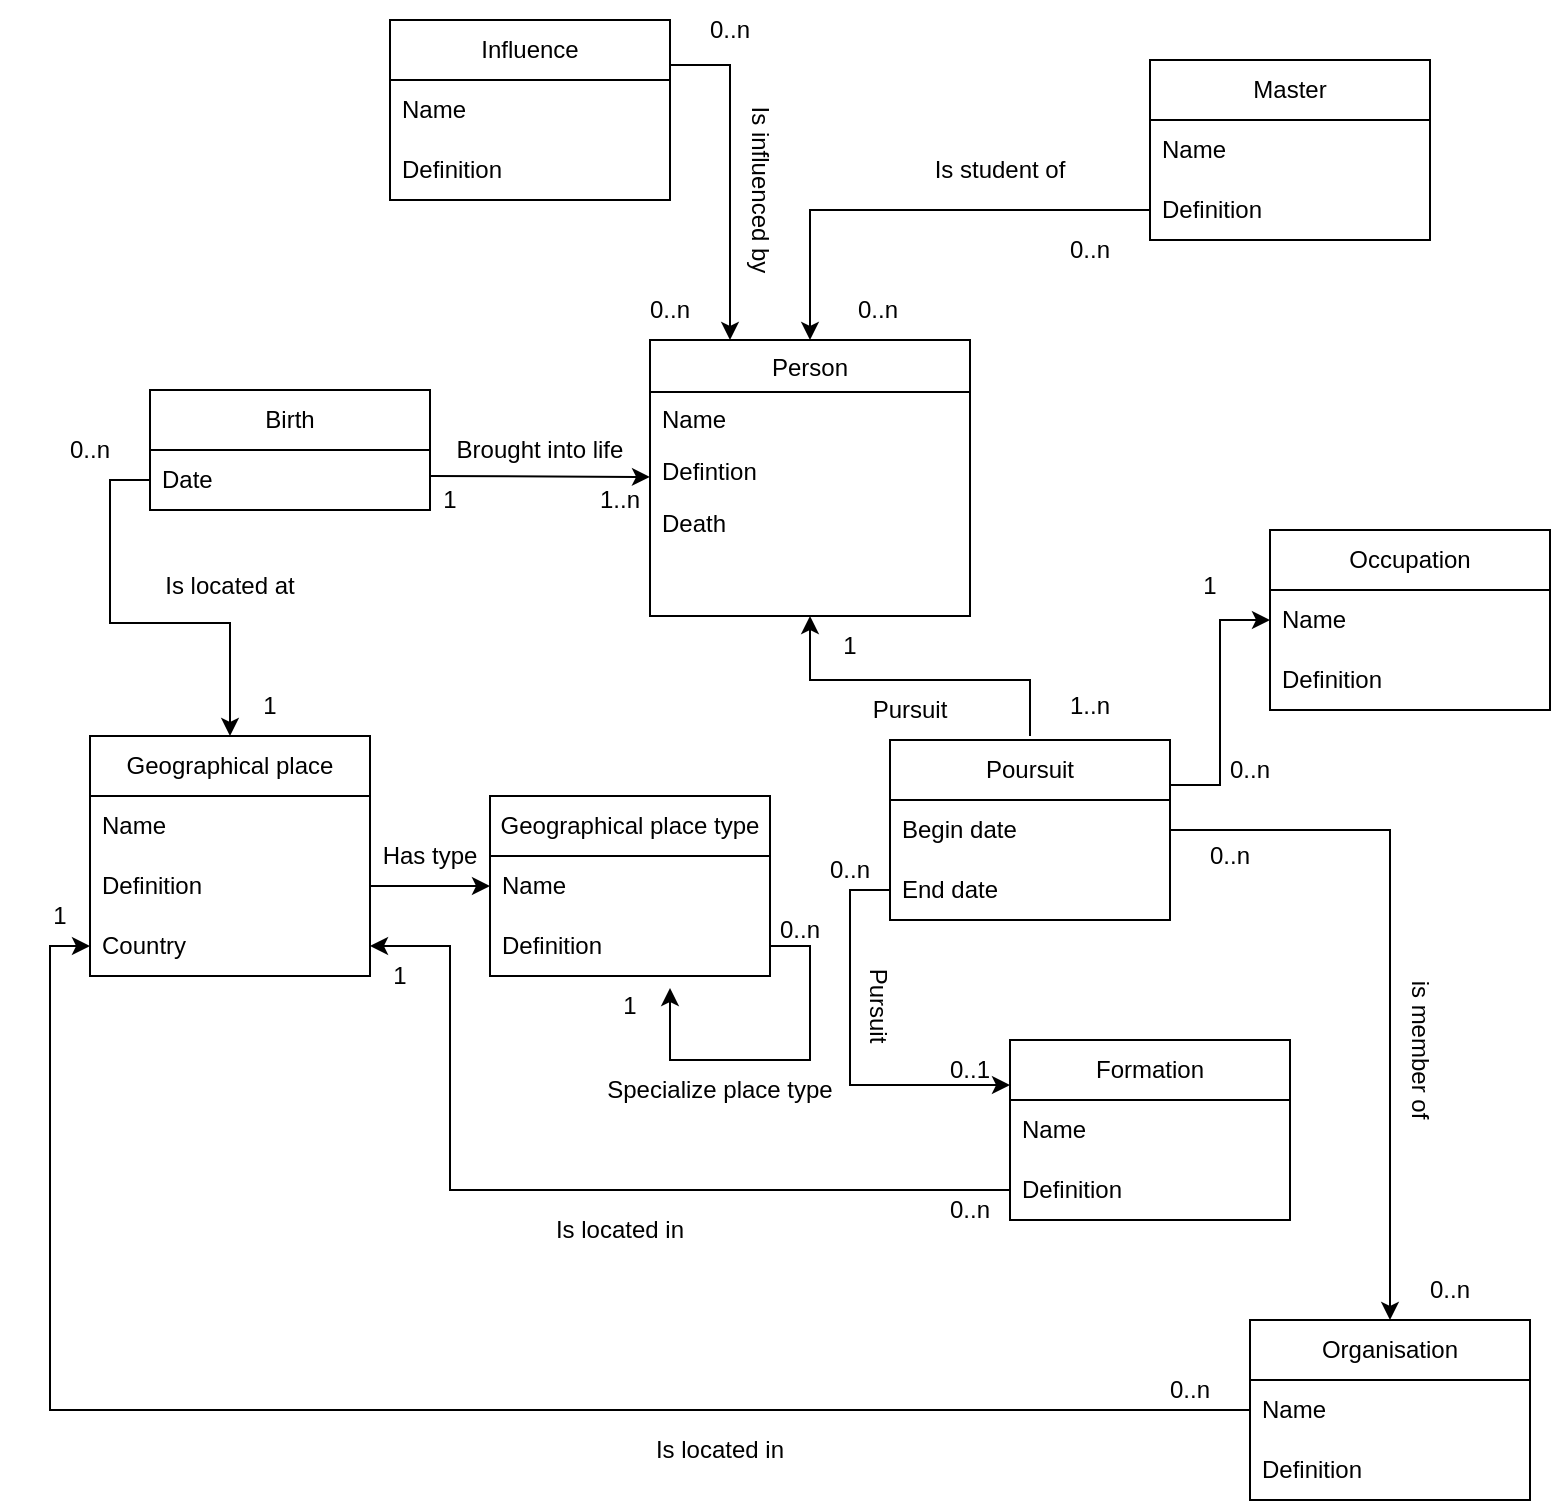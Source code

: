 <mxfile version="20.5.3" type="github">
  <diagram id="C5RBs43oDa-KdzZeNtuy" name="Page-1">
    <mxGraphModel dx="996" dy="618" grid="1" gridSize="10" guides="1" tooltips="1" connect="1" arrows="1" fold="1" page="1" pageScale="1" pageWidth="827" pageHeight="1169" math="0" shadow="0">
      <root>
        <mxCell id="WIyWlLk6GJQsqaUBKTNV-0" />
        <mxCell id="WIyWlLk6GJQsqaUBKTNV-1" parent="WIyWlLk6GJQsqaUBKTNV-0" />
        <mxCell id="zkfFHV4jXpPFQw0GAbJ--0" value="Person" style="swimlane;fontStyle=0;align=center;verticalAlign=top;childLayout=stackLayout;horizontal=1;startSize=26;horizontalStack=0;resizeParent=1;resizeLast=0;collapsible=1;marginBottom=0;rounded=0;shadow=0;strokeWidth=1;" parent="WIyWlLk6GJQsqaUBKTNV-1" vertex="1">
          <mxGeometry x="330" y="250" width="160" height="138" as="geometry">
            <mxRectangle x="230" y="140" width="160" height="26" as="alternateBounds" />
          </mxGeometry>
        </mxCell>
        <mxCell id="zkfFHV4jXpPFQw0GAbJ--1" value="Name" style="text;align=left;verticalAlign=top;spacingLeft=4;spacingRight=4;overflow=hidden;rotatable=0;points=[[0,0.5],[1,0.5]];portConstraint=eastwest;" parent="zkfFHV4jXpPFQw0GAbJ--0" vertex="1">
          <mxGeometry y="26" width="160" height="26" as="geometry" />
        </mxCell>
        <mxCell id="zkfFHV4jXpPFQw0GAbJ--3" value="Defintion" style="text;align=left;verticalAlign=top;spacingLeft=4;spacingRight=4;overflow=hidden;rotatable=0;points=[[0,0.5],[1,0.5]];portConstraint=eastwest;rounded=0;shadow=0;html=0;" parent="zkfFHV4jXpPFQw0GAbJ--0" vertex="1">
          <mxGeometry y="52" width="160" height="26" as="geometry" />
        </mxCell>
        <mxCell id="2s9Rm8yw0VAhbPQkRF94-69" value="Death" style="text;align=left;verticalAlign=top;spacingLeft=4;spacingRight=4;overflow=hidden;rotatable=0;points=[[0,0.5],[1,0.5]];portConstraint=eastwest;rounded=0;shadow=0;html=0;" vertex="1" parent="zkfFHV4jXpPFQw0GAbJ--0">
          <mxGeometry y="78" width="160" height="26" as="geometry" />
        </mxCell>
        <mxCell id="2s9Rm8yw0VAhbPQkRF94-0" value="" style="endArrow=classic;html=1;rounded=0;" edge="1" parent="WIyWlLk6GJQsqaUBKTNV-1">
          <mxGeometry width="50" height="50" relative="1" as="geometry">
            <mxPoint x="220" y="318" as="sourcePoint" />
            <mxPoint x="330" y="318.47" as="targetPoint" />
          </mxGeometry>
        </mxCell>
        <mxCell id="2s9Rm8yw0VAhbPQkRF94-10" value="Brought into life" style="text;html=1;strokeColor=none;fillColor=none;align=center;verticalAlign=middle;whiteSpace=wrap;rounded=0;" vertex="1" parent="WIyWlLk6GJQsqaUBKTNV-1">
          <mxGeometry x="210" y="290" width="130" height="30" as="geometry" />
        </mxCell>
        <mxCell id="2s9Rm8yw0VAhbPQkRF94-11" value="1" style="text;html=1;strokeColor=none;fillColor=none;align=center;verticalAlign=middle;whiteSpace=wrap;rounded=0;" vertex="1" parent="WIyWlLk6GJQsqaUBKTNV-1">
          <mxGeometry x="210" y="320" width="40" height="20" as="geometry" />
        </mxCell>
        <mxCell id="2s9Rm8yw0VAhbPQkRF94-13" value="1..n" style="text;html=1;strokeColor=none;fillColor=none;align=center;verticalAlign=middle;whiteSpace=wrap;rounded=0;" vertex="1" parent="WIyWlLk6GJQsqaUBKTNV-1">
          <mxGeometry x="290" y="315" width="50" height="30" as="geometry" />
        </mxCell>
        <mxCell id="2s9Rm8yw0VAhbPQkRF94-14" value="Birth" style="swimlane;fontStyle=0;childLayout=stackLayout;horizontal=1;startSize=30;horizontalStack=0;resizeParent=1;resizeParentMax=0;resizeLast=0;collapsible=1;marginBottom=0;whiteSpace=wrap;html=1;" vertex="1" parent="WIyWlLk6GJQsqaUBKTNV-1">
          <mxGeometry x="80" y="275" width="140" height="60" as="geometry" />
        </mxCell>
        <mxCell id="2s9Rm8yw0VAhbPQkRF94-51" value="Date" style="text;strokeColor=none;fillColor=none;align=left;verticalAlign=middle;spacingLeft=4;spacingRight=4;overflow=hidden;points=[[0,0.5],[1,0.5]];portConstraint=eastwest;rotatable=0;whiteSpace=wrap;html=1;" vertex="1" parent="2s9Rm8yw0VAhbPQkRF94-14">
          <mxGeometry y="30" width="140" height="30" as="geometry" />
        </mxCell>
        <mxCell id="2s9Rm8yw0VAhbPQkRF94-80" style="edgeStyle=orthogonalEdgeStyle;rounded=0;orthogonalLoop=1;jettySize=auto;html=1;exitX=1;exitY=0.25;exitDx=0;exitDy=0;entryX=0;entryY=0.5;entryDx=0;entryDy=0;" edge="1" parent="WIyWlLk6GJQsqaUBKTNV-1" source="2s9Rm8yw0VAhbPQkRF94-18" target="2s9Rm8yw0VAhbPQkRF94-35">
          <mxGeometry relative="1" as="geometry" />
        </mxCell>
        <mxCell id="2s9Rm8yw0VAhbPQkRF94-18" value="Poursuit" style="swimlane;fontStyle=0;childLayout=stackLayout;horizontal=1;startSize=30;horizontalStack=0;resizeParent=1;resizeParentMax=0;resizeLast=0;collapsible=1;marginBottom=0;whiteSpace=wrap;html=1;" vertex="1" parent="WIyWlLk6GJQsqaUBKTNV-1">
          <mxGeometry x="450" y="450" width="140" height="90" as="geometry" />
        </mxCell>
        <mxCell id="2s9Rm8yw0VAhbPQkRF94-19" value="Begin date" style="text;strokeColor=none;fillColor=none;align=left;verticalAlign=middle;spacingLeft=4;spacingRight=4;overflow=hidden;points=[[0,0.5],[1,0.5]];portConstraint=eastwest;rotatable=0;whiteSpace=wrap;html=1;" vertex="1" parent="2s9Rm8yw0VAhbPQkRF94-18">
          <mxGeometry y="30" width="140" height="30" as="geometry" />
        </mxCell>
        <mxCell id="2s9Rm8yw0VAhbPQkRF94-20" value="End date" style="text;strokeColor=none;fillColor=none;align=left;verticalAlign=middle;spacingLeft=4;spacingRight=4;overflow=hidden;points=[[0,0.5],[1,0.5]];portConstraint=eastwest;rotatable=0;whiteSpace=wrap;html=1;" vertex="1" parent="2s9Rm8yw0VAhbPQkRF94-18">
          <mxGeometry y="60" width="140" height="30" as="geometry" />
        </mxCell>
        <mxCell id="2s9Rm8yw0VAhbPQkRF94-23" value="Pursuit" style="text;html=1;strokeColor=none;fillColor=none;align=center;verticalAlign=middle;whiteSpace=wrap;rounded=0;" vertex="1" parent="WIyWlLk6GJQsqaUBKTNV-1">
          <mxGeometry x="430" y="420" width="60" height="30" as="geometry" />
        </mxCell>
        <mxCell id="2s9Rm8yw0VAhbPQkRF94-29" style="edgeStyle=orthogonalEdgeStyle;rounded=0;orthogonalLoop=1;jettySize=auto;html=1;exitX=0;exitY=1;exitDx=0;exitDy=0;entryX=0.5;entryY=1;entryDx=0;entryDy=0;" edge="1" parent="WIyWlLk6GJQsqaUBKTNV-1" source="2s9Rm8yw0VAhbPQkRF94-28" target="zkfFHV4jXpPFQw0GAbJ--0">
          <mxGeometry relative="1" as="geometry">
            <Array as="points">
              <mxPoint x="520" y="420" />
              <mxPoint x="410" y="420" />
            </Array>
          </mxGeometry>
        </mxCell>
        <mxCell id="2s9Rm8yw0VAhbPQkRF94-28" value="1..n" style="text;html=1;strokeColor=none;fillColor=none;align=center;verticalAlign=middle;whiteSpace=wrap;rounded=0;" vertex="1" parent="WIyWlLk6GJQsqaUBKTNV-1">
          <mxGeometry x="520" y="418" width="60" height="30" as="geometry" />
        </mxCell>
        <mxCell id="2s9Rm8yw0VAhbPQkRF94-32" value="1" style="text;html=1;strokeColor=none;fillColor=none;align=center;verticalAlign=middle;whiteSpace=wrap;rounded=0;" vertex="1" parent="WIyWlLk6GJQsqaUBKTNV-1">
          <mxGeometry x="400" y="388" width="60" height="30" as="geometry" />
        </mxCell>
        <mxCell id="2s9Rm8yw0VAhbPQkRF94-34" value="Occupation" style="swimlane;fontStyle=0;childLayout=stackLayout;horizontal=1;startSize=30;horizontalStack=0;resizeParent=1;resizeParentMax=0;resizeLast=0;collapsible=1;marginBottom=0;whiteSpace=wrap;html=1;" vertex="1" parent="WIyWlLk6GJQsqaUBKTNV-1">
          <mxGeometry x="640" y="345" width="140" height="90" as="geometry" />
        </mxCell>
        <mxCell id="2s9Rm8yw0VAhbPQkRF94-35" value="Name" style="text;strokeColor=none;fillColor=none;align=left;verticalAlign=middle;spacingLeft=4;spacingRight=4;overflow=hidden;points=[[0,0.5],[1,0.5]];portConstraint=eastwest;rotatable=0;whiteSpace=wrap;html=1;" vertex="1" parent="2s9Rm8yw0VAhbPQkRF94-34">
          <mxGeometry y="30" width="140" height="30" as="geometry" />
        </mxCell>
        <mxCell id="2s9Rm8yw0VAhbPQkRF94-36" value="Definition" style="text;strokeColor=none;fillColor=none;align=left;verticalAlign=middle;spacingLeft=4;spacingRight=4;overflow=hidden;points=[[0,0.5],[1,0.5]];portConstraint=eastwest;rotatable=0;whiteSpace=wrap;html=1;" vertex="1" parent="2s9Rm8yw0VAhbPQkRF94-34">
          <mxGeometry y="60" width="140" height="30" as="geometry" />
        </mxCell>
        <mxCell id="2s9Rm8yw0VAhbPQkRF94-38" value="Organisation" style="swimlane;fontStyle=0;childLayout=stackLayout;horizontal=1;startSize=30;horizontalStack=0;resizeParent=1;resizeParentMax=0;resizeLast=0;collapsible=1;marginBottom=0;whiteSpace=wrap;html=1;" vertex="1" parent="WIyWlLk6GJQsqaUBKTNV-1">
          <mxGeometry x="630" y="740" width="140" height="90" as="geometry" />
        </mxCell>
        <mxCell id="2s9Rm8yw0VAhbPQkRF94-39" value="Name" style="text;strokeColor=none;fillColor=none;align=left;verticalAlign=middle;spacingLeft=4;spacingRight=4;overflow=hidden;points=[[0,0.5],[1,0.5]];portConstraint=eastwest;rotatable=0;whiteSpace=wrap;html=1;" vertex="1" parent="2s9Rm8yw0VAhbPQkRF94-38">
          <mxGeometry y="30" width="140" height="30" as="geometry" />
        </mxCell>
        <mxCell id="2s9Rm8yw0VAhbPQkRF94-40" value="Definition" style="text;strokeColor=none;fillColor=none;align=left;verticalAlign=middle;spacingLeft=4;spacingRight=4;overflow=hidden;points=[[0,0.5],[1,0.5]];portConstraint=eastwest;rotatable=0;whiteSpace=wrap;html=1;" vertex="1" parent="2s9Rm8yw0VAhbPQkRF94-38">
          <mxGeometry y="60" width="140" height="30" as="geometry" />
        </mxCell>
        <mxCell id="2s9Rm8yw0VAhbPQkRF94-42" style="edgeStyle=orthogonalEdgeStyle;rounded=0;orthogonalLoop=1;jettySize=auto;html=1;exitX=1;exitY=0.5;exitDx=0;exitDy=0;entryX=0.5;entryY=0;entryDx=0;entryDy=0;" edge="1" parent="WIyWlLk6GJQsqaUBKTNV-1" source="2s9Rm8yw0VAhbPQkRF94-19" target="2s9Rm8yw0VAhbPQkRF94-38">
          <mxGeometry relative="1" as="geometry" />
        </mxCell>
        <mxCell id="2s9Rm8yw0VAhbPQkRF94-44" value="Geographical place" style="swimlane;fontStyle=0;childLayout=stackLayout;horizontal=1;startSize=30;horizontalStack=0;resizeParent=1;resizeParentMax=0;resizeLast=0;collapsible=1;marginBottom=0;whiteSpace=wrap;html=1;" vertex="1" parent="WIyWlLk6GJQsqaUBKTNV-1">
          <mxGeometry x="50" y="448" width="140" height="120" as="geometry" />
        </mxCell>
        <mxCell id="2s9Rm8yw0VAhbPQkRF94-45" value="Name" style="text;strokeColor=none;fillColor=none;align=left;verticalAlign=middle;spacingLeft=4;spacingRight=4;overflow=hidden;points=[[0,0.5],[1,0.5]];portConstraint=eastwest;rotatable=0;whiteSpace=wrap;html=1;" vertex="1" parent="2s9Rm8yw0VAhbPQkRF94-44">
          <mxGeometry y="30" width="140" height="30" as="geometry" />
        </mxCell>
        <mxCell id="2s9Rm8yw0VAhbPQkRF94-46" value="&lt;div&gt;Definition&lt;/div&gt;" style="text;strokeColor=none;fillColor=none;align=left;verticalAlign=middle;spacingLeft=4;spacingRight=4;overflow=hidden;points=[[0,0.5],[1,0.5]];portConstraint=eastwest;rotatable=0;whiteSpace=wrap;html=1;" vertex="1" parent="2s9Rm8yw0VAhbPQkRF94-44">
          <mxGeometry y="60" width="140" height="30" as="geometry" />
        </mxCell>
        <mxCell id="2s9Rm8yw0VAhbPQkRF94-52" value="Country" style="text;strokeColor=none;fillColor=none;align=left;verticalAlign=middle;spacingLeft=4;spacingRight=4;overflow=hidden;points=[[0,0.5],[1,0.5]];portConstraint=eastwest;rotatable=0;whiteSpace=wrap;html=1;" vertex="1" parent="2s9Rm8yw0VAhbPQkRF94-44">
          <mxGeometry y="90" width="140" height="30" as="geometry" />
        </mxCell>
        <mxCell id="2s9Rm8yw0VAhbPQkRF94-54" style="edgeStyle=orthogonalEdgeStyle;rounded=0;orthogonalLoop=1;jettySize=auto;html=1;exitX=0;exitY=0.5;exitDx=0;exitDy=0;entryX=0.5;entryY=0;entryDx=0;entryDy=0;" edge="1" parent="WIyWlLk6GJQsqaUBKTNV-1" source="2s9Rm8yw0VAhbPQkRF94-51" target="2s9Rm8yw0VAhbPQkRF94-44">
          <mxGeometry relative="1" as="geometry" />
        </mxCell>
        <mxCell id="2s9Rm8yw0VAhbPQkRF94-55" value="Geographical place type" style="swimlane;fontStyle=0;childLayout=stackLayout;horizontal=1;startSize=30;horizontalStack=0;resizeParent=1;resizeParentMax=0;resizeLast=0;collapsible=1;marginBottom=0;whiteSpace=wrap;html=1;" vertex="1" parent="WIyWlLk6GJQsqaUBKTNV-1">
          <mxGeometry x="250" y="478" width="140" height="90" as="geometry" />
        </mxCell>
        <mxCell id="2s9Rm8yw0VAhbPQkRF94-56" value="Name" style="text;strokeColor=none;fillColor=none;align=left;verticalAlign=middle;spacingLeft=4;spacingRight=4;overflow=hidden;points=[[0,0.5],[1,0.5]];portConstraint=eastwest;rotatable=0;whiteSpace=wrap;html=1;" vertex="1" parent="2s9Rm8yw0VAhbPQkRF94-55">
          <mxGeometry y="30" width="140" height="30" as="geometry" />
        </mxCell>
        <mxCell id="2s9Rm8yw0VAhbPQkRF94-57" value="Definition" style="text;strokeColor=none;fillColor=none;align=left;verticalAlign=middle;spacingLeft=4;spacingRight=4;overflow=hidden;points=[[0,0.5],[1,0.5]];portConstraint=eastwest;rotatable=0;whiteSpace=wrap;html=1;" vertex="1" parent="2s9Rm8yw0VAhbPQkRF94-55">
          <mxGeometry y="60" width="140" height="30" as="geometry" />
        </mxCell>
        <mxCell id="2s9Rm8yw0VAhbPQkRF94-98" style="edgeStyle=orthogonalEdgeStyle;rounded=0;orthogonalLoop=1;jettySize=auto;html=1;exitX=1;exitY=0.5;exitDx=0;exitDy=0;" edge="1" parent="2s9Rm8yw0VAhbPQkRF94-55" source="2s9Rm8yw0VAhbPQkRF94-57">
          <mxGeometry relative="1" as="geometry">
            <mxPoint x="90" y="96" as="targetPoint" />
            <Array as="points">
              <mxPoint x="160" y="75" />
              <mxPoint x="160" y="132" />
              <mxPoint x="90" y="132" />
              <mxPoint x="90" y="96" />
            </Array>
          </mxGeometry>
        </mxCell>
        <mxCell id="2s9Rm8yw0VAhbPQkRF94-61" style="edgeStyle=orthogonalEdgeStyle;rounded=0;orthogonalLoop=1;jettySize=auto;html=1;exitX=1;exitY=0.5;exitDx=0;exitDy=0;entryX=0;entryY=0.5;entryDx=0;entryDy=0;" edge="1" parent="WIyWlLk6GJQsqaUBKTNV-1" source="2s9Rm8yw0VAhbPQkRF94-46" target="2s9Rm8yw0VAhbPQkRF94-56">
          <mxGeometry relative="1" as="geometry" />
        </mxCell>
        <mxCell id="2s9Rm8yw0VAhbPQkRF94-70" value="Formation" style="swimlane;fontStyle=0;childLayout=stackLayout;horizontal=1;startSize=30;horizontalStack=0;resizeParent=1;resizeParentMax=0;resizeLast=0;collapsible=1;marginBottom=0;whiteSpace=wrap;html=1;" vertex="1" parent="WIyWlLk6GJQsqaUBKTNV-1">
          <mxGeometry x="510" y="600" width="140" height="90" as="geometry" />
        </mxCell>
        <mxCell id="2s9Rm8yw0VAhbPQkRF94-71" value="Name" style="text;strokeColor=none;fillColor=none;align=left;verticalAlign=middle;spacingLeft=4;spacingRight=4;overflow=hidden;points=[[0,0.5],[1,0.5]];portConstraint=eastwest;rotatable=0;whiteSpace=wrap;html=1;" vertex="1" parent="2s9Rm8yw0VAhbPQkRF94-70">
          <mxGeometry y="30" width="140" height="30" as="geometry" />
        </mxCell>
        <mxCell id="2s9Rm8yw0VAhbPQkRF94-72" value="Definition" style="text;strokeColor=none;fillColor=none;align=left;verticalAlign=middle;spacingLeft=4;spacingRight=4;overflow=hidden;points=[[0,0.5],[1,0.5]];portConstraint=eastwest;rotatable=0;whiteSpace=wrap;html=1;" vertex="1" parent="2s9Rm8yw0VAhbPQkRF94-70">
          <mxGeometry y="60" width="140" height="30" as="geometry" />
        </mxCell>
        <mxCell id="2s9Rm8yw0VAhbPQkRF94-79" style="edgeStyle=orthogonalEdgeStyle;rounded=0;orthogonalLoop=1;jettySize=auto;html=1;exitX=0;exitY=0.5;exitDx=0;exitDy=0;entryX=0;entryY=0.25;entryDx=0;entryDy=0;" edge="1" parent="WIyWlLk6GJQsqaUBKTNV-1" source="2s9Rm8yw0VAhbPQkRF94-20" target="2s9Rm8yw0VAhbPQkRF94-70">
          <mxGeometry relative="1" as="geometry" />
        </mxCell>
        <mxCell id="2s9Rm8yw0VAhbPQkRF94-85" value="Master" style="swimlane;fontStyle=0;childLayout=stackLayout;horizontal=1;startSize=30;horizontalStack=0;resizeParent=1;resizeParentMax=0;resizeLast=0;collapsible=1;marginBottom=0;whiteSpace=wrap;html=1;" vertex="1" parent="WIyWlLk6GJQsqaUBKTNV-1">
          <mxGeometry x="580" y="110" width="140" height="90" as="geometry" />
        </mxCell>
        <mxCell id="2s9Rm8yw0VAhbPQkRF94-86" value="Name" style="text;strokeColor=none;fillColor=none;align=left;verticalAlign=middle;spacingLeft=4;spacingRight=4;overflow=hidden;points=[[0,0.5],[1,0.5]];portConstraint=eastwest;rotatable=0;whiteSpace=wrap;html=1;" vertex="1" parent="2s9Rm8yw0VAhbPQkRF94-85">
          <mxGeometry y="30" width="140" height="30" as="geometry" />
        </mxCell>
        <mxCell id="2s9Rm8yw0VAhbPQkRF94-87" value="Definition" style="text;strokeColor=none;fillColor=none;align=left;verticalAlign=middle;spacingLeft=4;spacingRight=4;overflow=hidden;points=[[0,0.5],[1,0.5]];portConstraint=eastwest;rotatable=0;whiteSpace=wrap;html=1;" vertex="1" parent="2s9Rm8yw0VAhbPQkRF94-85">
          <mxGeometry y="60" width="140" height="30" as="geometry" />
        </mxCell>
        <mxCell id="2s9Rm8yw0VAhbPQkRF94-89" style="edgeStyle=orthogonalEdgeStyle;rounded=0;orthogonalLoop=1;jettySize=auto;html=1;exitX=0;exitY=0.5;exitDx=0;exitDy=0;entryX=0.5;entryY=0;entryDx=0;entryDy=0;" edge="1" parent="WIyWlLk6GJQsqaUBKTNV-1" source="2s9Rm8yw0VAhbPQkRF94-87" target="zkfFHV4jXpPFQw0GAbJ--0">
          <mxGeometry relative="1" as="geometry" />
        </mxCell>
        <mxCell id="2s9Rm8yw0VAhbPQkRF94-94" style="edgeStyle=orthogonalEdgeStyle;rounded=0;orthogonalLoop=1;jettySize=auto;html=1;exitX=1;exitY=0.25;exitDx=0;exitDy=0;entryX=0.25;entryY=0;entryDx=0;entryDy=0;" edge="1" parent="WIyWlLk6GJQsqaUBKTNV-1" source="2s9Rm8yw0VAhbPQkRF94-90" target="zkfFHV4jXpPFQw0GAbJ--0">
          <mxGeometry relative="1" as="geometry" />
        </mxCell>
        <mxCell id="2s9Rm8yw0VAhbPQkRF94-90" value="Influence" style="swimlane;fontStyle=0;childLayout=stackLayout;horizontal=1;startSize=30;horizontalStack=0;resizeParent=1;resizeParentMax=0;resizeLast=0;collapsible=1;marginBottom=0;whiteSpace=wrap;html=1;" vertex="1" parent="WIyWlLk6GJQsqaUBKTNV-1">
          <mxGeometry x="200" y="90" width="140" height="90" as="geometry" />
        </mxCell>
        <mxCell id="2s9Rm8yw0VAhbPQkRF94-91" value="Name" style="text;strokeColor=none;fillColor=none;align=left;verticalAlign=middle;spacingLeft=4;spacingRight=4;overflow=hidden;points=[[0,0.5],[1,0.5]];portConstraint=eastwest;rotatable=0;whiteSpace=wrap;html=1;" vertex="1" parent="2s9Rm8yw0VAhbPQkRF94-90">
          <mxGeometry y="30" width="140" height="30" as="geometry" />
        </mxCell>
        <mxCell id="2s9Rm8yw0VAhbPQkRF94-92" value="Definition" style="text;strokeColor=none;fillColor=none;align=left;verticalAlign=middle;spacingLeft=4;spacingRight=4;overflow=hidden;points=[[0,0.5],[1,0.5]];portConstraint=eastwest;rotatable=0;whiteSpace=wrap;html=1;" vertex="1" parent="2s9Rm8yw0VAhbPQkRF94-90">
          <mxGeometry y="60" width="140" height="30" as="geometry" />
        </mxCell>
        <mxCell id="2s9Rm8yw0VAhbPQkRF94-95" style="edgeStyle=orthogonalEdgeStyle;rounded=0;orthogonalLoop=1;jettySize=auto;html=1;exitX=0;exitY=0.5;exitDx=0;exitDy=0;entryX=0;entryY=0.5;entryDx=0;entryDy=0;" edge="1" parent="WIyWlLk6GJQsqaUBKTNV-1" source="2s9Rm8yw0VAhbPQkRF94-39" target="2s9Rm8yw0VAhbPQkRF94-52">
          <mxGeometry relative="1" as="geometry" />
        </mxCell>
        <mxCell id="2s9Rm8yw0VAhbPQkRF94-96" style="edgeStyle=orthogonalEdgeStyle;rounded=0;orthogonalLoop=1;jettySize=auto;html=1;exitX=0;exitY=0.5;exitDx=0;exitDy=0;entryX=1;entryY=0.5;entryDx=0;entryDy=0;" edge="1" parent="WIyWlLk6GJQsqaUBKTNV-1" source="2s9Rm8yw0VAhbPQkRF94-72" target="2s9Rm8yw0VAhbPQkRF94-52">
          <mxGeometry relative="1" as="geometry">
            <Array as="points">
              <mxPoint x="230" y="675" />
              <mxPoint x="230" y="553" />
            </Array>
          </mxGeometry>
        </mxCell>
        <mxCell id="2s9Rm8yw0VAhbPQkRF94-100" value="0..n" style="text;html=1;strokeColor=none;fillColor=none;align=center;verticalAlign=middle;whiteSpace=wrap;rounded=0;" vertex="1" parent="WIyWlLk6GJQsqaUBKTNV-1">
          <mxGeometry x="600" y="450" width="60" height="30" as="geometry" />
        </mxCell>
        <mxCell id="2s9Rm8yw0VAhbPQkRF94-102" value="1" style="text;html=1;strokeColor=none;fillColor=none;align=center;verticalAlign=middle;whiteSpace=wrap;rounded=0;" vertex="1" parent="WIyWlLk6GJQsqaUBKTNV-1">
          <mxGeometry x="580" y="358" width="60" height="30" as="geometry" />
        </mxCell>
        <mxCell id="2s9Rm8yw0VAhbPQkRF94-103" value="is member of" style="text;html=1;strokeColor=none;fillColor=none;align=center;verticalAlign=middle;whiteSpace=wrap;rounded=0;rotation=90;" vertex="1" parent="WIyWlLk6GJQsqaUBKTNV-1">
          <mxGeometry x="650" y="590" width="130" height="30" as="geometry" />
        </mxCell>
        <mxCell id="2s9Rm8yw0VAhbPQkRF94-104" value="Is located in" style="text;html=1;strokeColor=none;fillColor=none;align=center;verticalAlign=middle;whiteSpace=wrap;rounded=0;" vertex="1" parent="WIyWlLk6GJQsqaUBKTNV-1">
          <mxGeometry x="290" y="790" width="150" height="30" as="geometry" />
        </mxCell>
        <mxCell id="2s9Rm8yw0VAhbPQkRF94-105" value="Is located in" style="text;html=1;strokeColor=none;fillColor=none;align=center;verticalAlign=middle;whiteSpace=wrap;rounded=0;" vertex="1" parent="WIyWlLk6GJQsqaUBKTNV-1">
          <mxGeometry x="245" y="680" width="140" height="30" as="geometry" />
        </mxCell>
        <mxCell id="2s9Rm8yw0VAhbPQkRF94-106" value="Is located at" style="text;html=1;strokeColor=none;fillColor=none;align=center;verticalAlign=middle;whiteSpace=wrap;rounded=0;" vertex="1" parent="WIyWlLk6GJQsqaUBKTNV-1">
          <mxGeometry x="65" y="358" width="110" height="30" as="geometry" />
        </mxCell>
        <mxCell id="2s9Rm8yw0VAhbPQkRF94-108" value="Has type" style="text;html=1;strokeColor=none;fillColor=none;align=center;verticalAlign=middle;whiteSpace=wrap;rounded=0;" vertex="1" parent="WIyWlLk6GJQsqaUBKTNV-1">
          <mxGeometry x="190" y="493" width="60" height="30" as="geometry" />
        </mxCell>
        <mxCell id="2s9Rm8yw0VAhbPQkRF94-109" value="Is student of" style="text;html=1;strokeColor=none;fillColor=none;align=center;verticalAlign=middle;whiteSpace=wrap;rounded=0;" vertex="1" parent="WIyWlLk6GJQsqaUBKTNV-1">
          <mxGeometry x="460" y="150" width="90" height="30" as="geometry" />
        </mxCell>
        <mxCell id="2s9Rm8yw0VAhbPQkRF94-110" value="Is influenced by" style="text;html=1;strokeColor=none;fillColor=none;align=center;verticalAlign=middle;whiteSpace=wrap;rounded=0;rotation=90;" vertex="1" parent="WIyWlLk6GJQsqaUBKTNV-1">
          <mxGeometry x="320" y="160" width="130" height="30" as="geometry" />
        </mxCell>
        <mxCell id="2s9Rm8yw0VAhbPQkRF94-111" value="Specialize place type" style="text;html=1;strokeColor=none;fillColor=none;align=center;verticalAlign=middle;whiteSpace=wrap;rounded=0;" vertex="1" parent="WIyWlLk6GJQsqaUBKTNV-1">
          <mxGeometry x="300" y="610" width="130" height="30" as="geometry" />
        </mxCell>
        <mxCell id="2s9Rm8yw0VAhbPQkRF94-112" value="0..n" style="text;html=1;strokeColor=none;fillColor=none;align=center;verticalAlign=middle;whiteSpace=wrap;rounded=0;" vertex="1" parent="WIyWlLk6GJQsqaUBKTNV-1">
          <mxGeometry x="340" y="80" width="60" height="30" as="geometry" />
        </mxCell>
        <mxCell id="2s9Rm8yw0VAhbPQkRF94-113" value="0..n" style="text;html=1;strokeColor=none;fillColor=none;align=center;verticalAlign=middle;whiteSpace=wrap;rounded=0;" vertex="1" parent="WIyWlLk6GJQsqaUBKTNV-1">
          <mxGeometry x="310" y="220" width="60" height="30" as="geometry" />
        </mxCell>
        <mxCell id="2s9Rm8yw0VAhbPQkRF94-114" value="0..n" style="text;html=1;strokeColor=none;fillColor=none;align=center;verticalAlign=middle;whiteSpace=wrap;rounded=0;" vertex="1" parent="WIyWlLk6GJQsqaUBKTNV-1">
          <mxGeometry x="20" y="290" width="60" height="30" as="geometry" />
        </mxCell>
        <mxCell id="2s9Rm8yw0VAhbPQkRF94-115" value="1" style="text;html=1;strokeColor=none;fillColor=none;align=center;verticalAlign=middle;whiteSpace=wrap;rounded=0;" vertex="1" parent="WIyWlLk6GJQsqaUBKTNV-1">
          <mxGeometry x="110" y="418" width="60" height="30" as="geometry" />
        </mxCell>
        <mxCell id="2s9Rm8yw0VAhbPQkRF94-116" value="0..n" style="text;html=1;strokeColor=none;fillColor=none;align=center;verticalAlign=middle;whiteSpace=wrap;rounded=0;" vertex="1" parent="WIyWlLk6GJQsqaUBKTNV-1">
          <mxGeometry x="414" y="220" width="60" height="30" as="geometry" />
        </mxCell>
        <mxCell id="2s9Rm8yw0VAhbPQkRF94-117" value="0..n" style="text;html=1;strokeColor=none;fillColor=none;align=center;verticalAlign=middle;whiteSpace=wrap;rounded=0;" vertex="1" parent="WIyWlLk6GJQsqaUBKTNV-1">
          <mxGeometry x="520" y="190" width="60" height="30" as="geometry" />
        </mxCell>
        <mxCell id="2s9Rm8yw0VAhbPQkRF94-118" value="0..n" style="text;html=1;strokeColor=none;fillColor=none;align=center;verticalAlign=middle;whiteSpace=wrap;rounded=0;" vertex="1" parent="WIyWlLk6GJQsqaUBKTNV-1">
          <mxGeometry x="590" y="493" width="60" height="30" as="geometry" />
        </mxCell>
        <mxCell id="2s9Rm8yw0VAhbPQkRF94-119" value="0..n" style="text;html=1;strokeColor=none;fillColor=none;align=center;verticalAlign=middle;whiteSpace=wrap;rounded=0;" vertex="1" parent="WIyWlLk6GJQsqaUBKTNV-1">
          <mxGeometry x="700" y="710" width="60" height="30" as="geometry" />
        </mxCell>
        <mxCell id="2s9Rm8yw0VAhbPQkRF94-120" value="0..1" style="text;html=1;strokeColor=none;fillColor=none;align=center;verticalAlign=middle;whiteSpace=wrap;rounded=0;" vertex="1" parent="WIyWlLk6GJQsqaUBKTNV-1">
          <mxGeometry x="460" y="600" width="60" height="30" as="geometry" />
        </mxCell>
        <mxCell id="2s9Rm8yw0VAhbPQkRF94-121" value="0..n" style="text;html=1;strokeColor=none;fillColor=none;align=center;verticalAlign=middle;whiteSpace=wrap;rounded=0;" vertex="1" parent="WIyWlLk6GJQsqaUBKTNV-1">
          <mxGeometry x="405" y="500" width="50" height="30" as="geometry" />
        </mxCell>
        <mxCell id="2s9Rm8yw0VAhbPQkRF94-122" value="Pursuit" style="text;html=1;strokeColor=none;fillColor=none;align=center;verticalAlign=middle;whiteSpace=wrap;rounded=0;rotation=90;" vertex="1" parent="WIyWlLk6GJQsqaUBKTNV-1">
          <mxGeometry x="414" y="568" width="60" height="30" as="geometry" />
        </mxCell>
        <mxCell id="2s9Rm8yw0VAhbPQkRF94-123" value="0..n" style="text;html=1;strokeColor=none;fillColor=none;align=center;verticalAlign=middle;whiteSpace=wrap;rounded=0;" vertex="1" parent="WIyWlLk6GJQsqaUBKTNV-1">
          <mxGeometry x="570" y="760" width="60" height="30" as="geometry" />
        </mxCell>
        <mxCell id="2s9Rm8yw0VAhbPQkRF94-124" value="1" style="text;html=1;strokeColor=none;fillColor=none;align=center;verticalAlign=middle;whiteSpace=wrap;rounded=0;" vertex="1" parent="WIyWlLk6GJQsqaUBKTNV-1">
          <mxGeometry x="5" y="523" width="60" height="30" as="geometry" />
        </mxCell>
        <mxCell id="2s9Rm8yw0VAhbPQkRF94-125" value="1" style="text;html=1;strokeColor=none;fillColor=none;align=center;verticalAlign=middle;whiteSpace=wrap;rounded=0;" vertex="1" parent="WIyWlLk6GJQsqaUBKTNV-1">
          <mxGeometry x="175" y="553" width="60" height="30" as="geometry" />
        </mxCell>
        <mxCell id="2s9Rm8yw0VAhbPQkRF94-126" value="0..n" style="text;html=1;strokeColor=none;fillColor=none;align=center;verticalAlign=middle;whiteSpace=wrap;rounded=0;" vertex="1" parent="WIyWlLk6GJQsqaUBKTNV-1">
          <mxGeometry x="460" y="670" width="60" height="30" as="geometry" />
        </mxCell>
        <mxCell id="2s9Rm8yw0VAhbPQkRF94-127" value="1" style="text;html=1;strokeColor=none;fillColor=none;align=center;verticalAlign=middle;whiteSpace=wrap;rounded=0;" vertex="1" parent="WIyWlLk6GJQsqaUBKTNV-1">
          <mxGeometry x="290" y="568" width="60" height="30" as="geometry" />
        </mxCell>
        <mxCell id="2s9Rm8yw0VAhbPQkRF94-128" value="0..n" style="text;html=1;strokeColor=none;fillColor=none;align=center;verticalAlign=middle;whiteSpace=wrap;rounded=0;" vertex="1" parent="WIyWlLk6GJQsqaUBKTNV-1">
          <mxGeometry x="380" y="530" width="50" height="30" as="geometry" />
        </mxCell>
      </root>
    </mxGraphModel>
  </diagram>
</mxfile>
